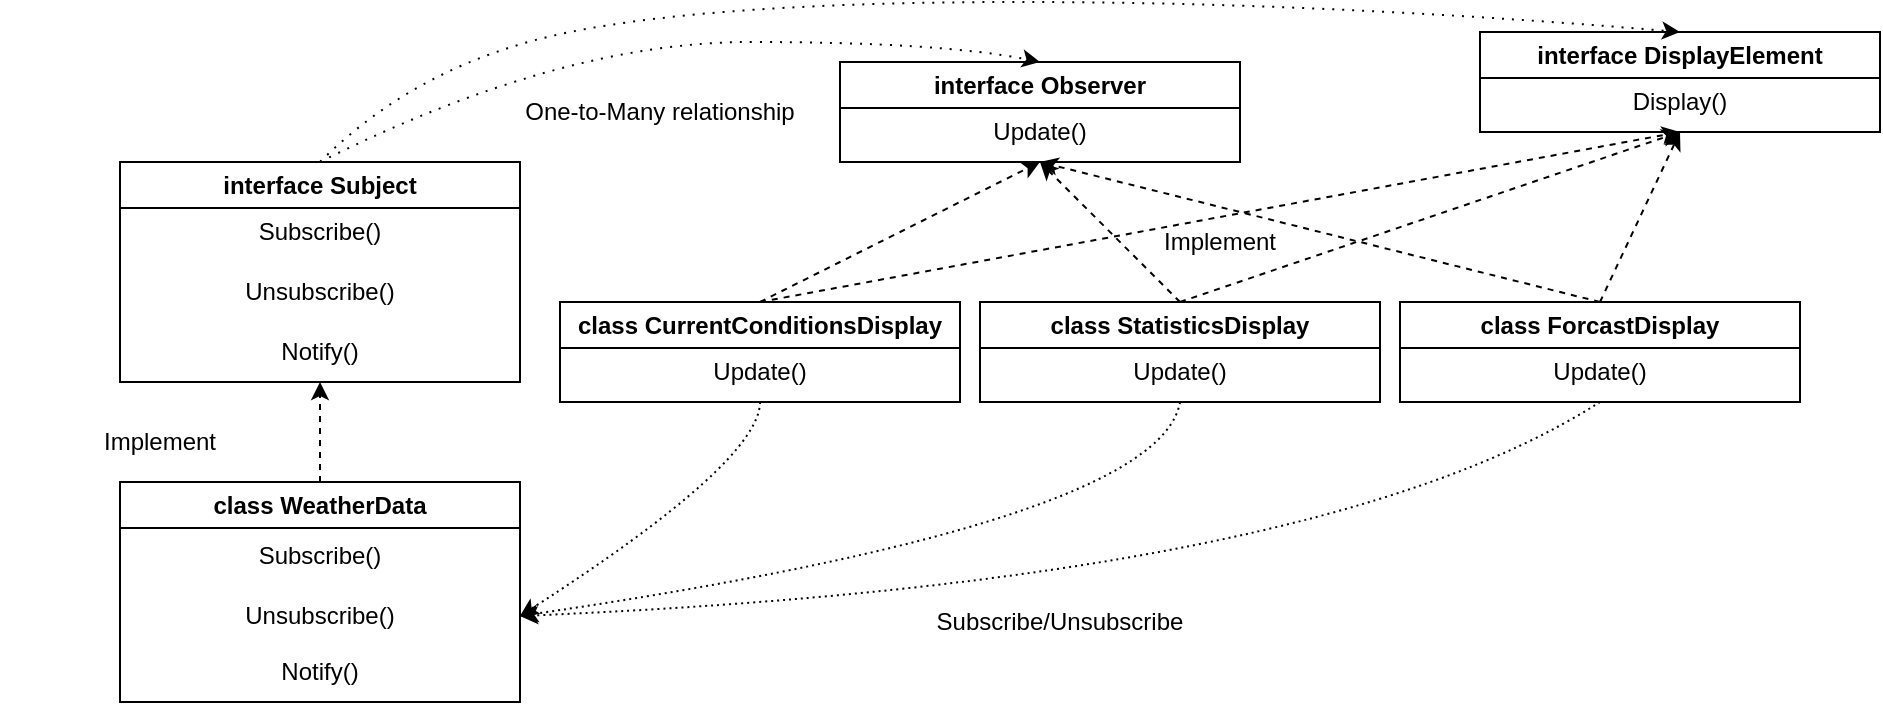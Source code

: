 <mxfile version="14.9.6" type="device"><diagram id="Of6AJXeTXYoRnhSjRkqO" name="Page-1"><mxGraphModel dx="1097" dy="960" grid="1" gridSize="10" guides="1" tooltips="1" connect="1" arrows="1" fold="1" page="1" pageScale="1" pageWidth="850" pageHeight="1100" math="0" shadow="0"><root><mxCell id="0"/><mxCell id="1" parent="0"/><mxCell id="S-OLjSvb9eHfXqggM21g-1" value="interface Subject" style="swimlane;whiteSpace=wrap;html=1;" vertex="1" parent="1"><mxGeometry x="130" y="380" width="200" height="110" as="geometry"><mxRectangle x="120" y="120" width="140" height="20" as="alternateBounds"/></mxGeometry></mxCell><mxCell id="S-OLjSvb9eHfXqggM21g-2" value="Notify()" style="text;html=1;strokeColor=none;fillColor=none;align=center;verticalAlign=middle;whiteSpace=wrap;rounded=0;" vertex="1" parent="S-OLjSvb9eHfXqggM21g-1"><mxGeometry y="80" width="200" height="30" as="geometry"/></mxCell><mxCell id="S-OLjSvb9eHfXqggM21g-3" value="Subscribe()" style="text;html=1;strokeColor=none;fillColor=none;align=center;verticalAlign=middle;whiteSpace=wrap;rounded=0;" vertex="1" parent="1"><mxGeometry x="130" y="400" width="200" height="30" as="geometry"/></mxCell><mxCell id="S-OLjSvb9eHfXqggM21g-4" value="Unsubscribe()" style="text;html=1;strokeColor=none;fillColor=none;align=center;verticalAlign=middle;whiteSpace=wrap;rounded=0;" vertex="1" parent="1"><mxGeometry x="130" y="430" width="200" height="30" as="geometry"/></mxCell><mxCell id="S-OLjSvb9eHfXqggM21g-5" value="interface Observer" style="swimlane;whiteSpace=wrap;html=1;" vertex="1" parent="1"><mxGeometry x="490" y="330" width="200" height="50" as="geometry"><mxRectangle x="120" y="120" width="140" height="20" as="alternateBounds"/></mxGeometry></mxCell><mxCell id="S-OLjSvb9eHfXqggM21g-6" value="Update()" style="text;html=1;strokeColor=none;fillColor=none;align=center;verticalAlign=middle;whiteSpace=wrap;rounded=0;" vertex="1" parent="S-OLjSvb9eHfXqggM21g-5"><mxGeometry y="20" width="200" height="30" as="geometry"/></mxCell><mxCell id="S-OLjSvb9eHfXqggM21g-7" value="class WeatherData" style="swimlane;whiteSpace=wrap;html=1;" vertex="1" parent="1"><mxGeometry x="130" y="540" width="200" height="110" as="geometry"><mxRectangle x="120" y="120" width="140" height="20" as="alternateBounds"/></mxGeometry></mxCell><mxCell id="S-OLjSvb9eHfXqggM21g-8" value="Notify()" style="text;html=1;strokeColor=none;fillColor=none;align=center;verticalAlign=middle;whiteSpace=wrap;rounded=0;" vertex="1" parent="S-OLjSvb9eHfXqggM21g-7"><mxGeometry y="80" width="200" height="30" as="geometry"/></mxCell><mxCell id="S-OLjSvb9eHfXqggM21g-9" value="Subscribe()" style="text;html=1;strokeColor=none;fillColor=none;align=center;verticalAlign=middle;whiteSpace=wrap;rounded=0;" vertex="1" parent="S-OLjSvb9eHfXqggM21g-7"><mxGeometry y="22" width="200" height="30" as="geometry"/></mxCell><mxCell id="S-OLjSvb9eHfXqggM21g-10" value="Unsubscribe()" style="text;html=1;strokeColor=none;fillColor=none;align=center;verticalAlign=middle;whiteSpace=wrap;rounded=0;" vertex="1" parent="S-OLjSvb9eHfXqggM21g-7"><mxGeometry y="52" width="200" height="30" as="geometry"/></mxCell><mxCell id="S-OLjSvb9eHfXqggM21g-11" value="class ForcastDisplay" style="swimlane;whiteSpace=wrap;html=1;" vertex="1" parent="1"><mxGeometry x="770" y="450" width="200" height="50" as="geometry"><mxRectangle x="120" y="120" width="140" height="20" as="alternateBounds"/></mxGeometry></mxCell><mxCell id="S-OLjSvb9eHfXqggM21g-12" value="Update()" style="text;html=1;strokeColor=none;fillColor=none;align=center;verticalAlign=middle;whiteSpace=wrap;rounded=0;" vertex="1" parent="S-OLjSvb9eHfXqggM21g-11"><mxGeometry y="20" width="200" height="30" as="geometry"/></mxCell><mxCell id="S-OLjSvb9eHfXqggM21g-13" value="class StatisticsDisplay" style="swimlane;whiteSpace=wrap;html=1;" vertex="1" parent="1"><mxGeometry x="560" y="450" width="200" height="50" as="geometry"><mxRectangle x="120" y="120" width="140" height="20" as="alternateBounds"/></mxGeometry></mxCell><mxCell id="S-OLjSvb9eHfXqggM21g-14" value="Update()" style="text;html=1;strokeColor=none;fillColor=none;align=center;verticalAlign=middle;whiteSpace=wrap;rounded=0;" vertex="1" parent="S-OLjSvb9eHfXqggM21g-13"><mxGeometry y="20" width="200" height="30" as="geometry"/></mxCell><mxCell id="S-OLjSvb9eHfXqggM21g-15" value="class CurrentConditionsDisplay" style="swimlane;whiteSpace=wrap;html=1;" vertex="1" parent="1"><mxGeometry x="350" y="450" width="200" height="50" as="geometry"><mxRectangle x="120" y="120" width="140" height="20" as="alternateBounds"/></mxGeometry></mxCell><mxCell id="S-OLjSvb9eHfXqggM21g-16" value="Update()" style="text;html=1;strokeColor=none;fillColor=none;align=center;verticalAlign=middle;whiteSpace=wrap;rounded=0;" vertex="1" parent="S-OLjSvb9eHfXqggM21g-15"><mxGeometry y="20" width="200" height="30" as="geometry"/></mxCell><mxCell id="S-OLjSvb9eHfXqggM21g-17" value="" style="endArrow=classic;html=1;rounded=0;exitX=0.5;exitY=0;exitDx=0;exitDy=0;dashed=1;entryX=0.5;entryY=1;entryDx=0;entryDy=0;" edge="1" parent="1" source="S-OLjSvb9eHfXqggM21g-15" target="S-OLjSvb9eHfXqggM21g-6"><mxGeometry width="50" height="50" relative="1" as="geometry"><mxPoint x="430" y="240" as="sourcePoint"/><mxPoint x="650" y="440" as="targetPoint"/></mxGeometry></mxCell><mxCell id="S-OLjSvb9eHfXqggM21g-18" value="" style="endArrow=classic;html=1;rounded=0;exitX=0.5;exitY=0;exitDx=0;exitDy=0;dashed=1;entryX=0.5;entryY=1;entryDx=0;entryDy=0;" edge="1" parent="1" source="S-OLjSvb9eHfXqggM21g-13" target="S-OLjSvb9eHfXqggM21g-6"><mxGeometry width="50" height="50" relative="1" as="geometry"><mxPoint x="460" y="460" as="sourcePoint"/><mxPoint x="660" y="430" as="targetPoint"/></mxGeometry></mxCell><mxCell id="S-OLjSvb9eHfXqggM21g-19" value="" style="endArrow=classic;html=1;rounded=0;exitX=0.5;exitY=0;exitDx=0;exitDy=0;dashed=1;entryX=0.5;entryY=1;entryDx=0;entryDy=0;" edge="1" parent="1" source="S-OLjSvb9eHfXqggM21g-11" target="S-OLjSvb9eHfXqggM21g-6"><mxGeometry width="50" height="50" relative="1" as="geometry"><mxPoint x="670" y="460" as="sourcePoint"/><mxPoint x="660" y="430" as="targetPoint"/></mxGeometry></mxCell><mxCell id="S-OLjSvb9eHfXqggM21g-20" value="" style="endArrow=classic;html=1;rounded=0;dashed=1;" edge="1" parent="1"><mxGeometry width="50" height="50" relative="1" as="geometry"><mxPoint x="230" y="540" as="sourcePoint"/><mxPoint x="230" y="490" as="targetPoint"/></mxGeometry></mxCell><mxCell id="S-OLjSvb9eHfXqggM21g-21" value="" style="curved=1;endArrow=classic;html=1;fontColor=none;exitX=0.5;exitY=0;exitDx=0;exitDy=0;entryX=0.5;entryY=0;entryDx=0;entryDy=0;dashed=1;dashPattern=1 4;" edge="1" parent="1" source="S-OLjSvb9eHfXqggM21g-1" target="S-OLjSvb9eHfXqggM21g-5"><mxGeometry width="50" height="50" relative="1" as="geometry"><mxPoint x="400" y="460" as="sourcePoint"/><mxPoint x="450" y="410" as="targetPoint"/><Array as="points"><mxPoint x="350" y="320"/><mxPoint x="540" y="320"/></Array></mxGeometry></mxCell><mxCell id="S-OLjSvb9eHfXqggM21g-22" value="One-to-Many relationship" style="text;html=1;strokeColor=none;fillColor=none;align=center;verticalAlign=middle;whiteSpace=wrap;rounded=0;fontColor=none;" vertex="1" parent="1"><mxGeometry x="320" y="345" width="160" height="20" as="geometry"/></mxCell><mxCell id="S-OLjSvb9eHfXqggM21g-23" value="" style="curved=1;endArrow=classic;html=1;dashed=1;dashPattern=1 2;fontColor=none;entryX=1;entryY=0.5;entryDx=0;entryDy=0;exitX=0.5;exitY=1;exitDx=0;exitDy=0;" edge="1" parent="1" source="S-OLjSvb9eHfXqggM21g-16" target="S-OLjSvb9eHfXqggM21g-10"><mxGeometry width="50" height="50" relative="1" as="geometry"><mxPoint x="420" y="560" as="sourcePoint"/><mxPoint x="470" y="510" as="targetPoint"/><Array as="points"><mxPoint x="450" y="530"/></Array></mxGeometry></mxCell><mxCell id="S-OLjSvb9eHfXqggM21g-24" value="" style="curved=1;endArrow=classic;html=1;dashed=1;dashPattern=1 2;fontColor=none;entryX=1;entryY=0.5;entryDx=0;entryDy=0;exitX=0.5;exitY=1;exitDx=0;exitDy=0;" edge="1" parent="1" source="S-OLjSvb9eHfXqggM21g-14" target="S-OLjSvb9eHfXqggM21g-10"><mxGeometry width="50" height="50" relative="1" as="geometry"><mxPoint x="460" y="510" as="sourcePoint"/><mxPoint x="340" y="617" as="targetPoint"/><Array as="points"><mxPoint x="650" y="560"/></Array></mxGeometry></mxCell><mxCell id="S-OLjSvb9eHfXqggM21g-25" value="" style="curved=1;endArrow=classic;html=1;dashed=1;dashPattern=1 2;fontColor=none;entryX=1;entryY=0.5;entryDx=0;entryDy=0;exitX=0.5;exitY=1;exitDx=0;exitDy=0;" edge="1" parent="1" source="S-OLjSvb9eHfXqggM21g-12" target="S-OLjSvb9eHfXqggM21g-10"><mxGeometry width="50" height="50" relative="1" as="geometry"><mxPoint x="670" y="510" as="sourcePoint"/><mxPoint x="340" y="617" as="targetPoint"/><Array as="points"><mxPoint x="730" y="590"/></Array></mxGeometry></mxCell><mxCell id="S-OLjSvb9eHfXqggM21g-26" value="Subscribe/Unsubscribe" style="text;html=1;strokeColor=none;fillColor=none;align=center;verticalAlign=middle;whiteSpace=wrap;rounded=0;fontColor=none;" vertex="1" parent="1"><mxGeometry x="520" y="600" width="160" height="20" as="geometry"/></mxCell><mxCell id="S-OLjSvb9eHfXqggM21g-27" value="interface DisplayElement" style="swimlane;whiteSpace=wrap;html=1;" vertex="1" parent="1"><mxGeometry x="810" y="315" width="200" height="50" as="geometry"><mxRectangle x="120" y="120" width="140" height="20" as="alternateBounds"/></mxGeometry></mxCell><mxCell id="S-OLjSvb9eHfXqggM21g-28" value="Display()" style="text;html=1;strokeColor=none;fillColor=none;align=center;verticalAlign=middle;whiteSpace=wrap;rounded=0;" vertex="1" parent="S-OLjSvb9eHfXqggM21g-27"><mxGeometry y="20" width="200" height="30" as="geometry"/></mxCell><mxCell id="S-OLjSvb9eHfXqggM21g-29" value="" style="endArrow=classic;html=1;rounded=0;exitX=0.5;exitY=0;exitDx=0;exitDy=0;dashed=1;entryX=0.5;entryY=1;entryDx=0;entryDy=0;" edge="1" parent="1" source="S-OLjSvb9eHfXqggM21g-11" target="S-OLjSvb9eHfXqggM21g-28"><mxGeometry width="50" height="50" relative="1" as="geometry"><mxPoint x="880" y="460" as="sourcePoint"/><mxPoint x="950" y="420" as="targetPoint"/></mxGeometry></mxCell><mxCell id="S-OLjSvb9eHfXqggM21g-30" value="" style="endArrow=classic;html=1;rounded=0;exitX=0.5;exitY=0;exitDx=0;exitDy=0;dashed=1;entryX=0.5;entryY=1;entryDx=0;entryDy=0;" edge="1" parent="1" source="S-OLjSvb9eHfXqggM21g-13" target="S-OLjSvb9eHfXqggM21g-28"><mxGeometry width="50" height="50" relative="1" as="geometry"><mxPoint x="880" y="460" as="sourcePoint"/><mxPoint x="920" y="400" as="targetPoint"/></mxGeometry></mxCell><mxCell id="S-OLjSvb9eHfXqggM21g-31" value="" style="endArrow=classic;html=1;rounded=0;exitX=0.5;exitY=0;exitDx=0;exitDy=0;dashed=1;entryX=0.5;entryY=1;entryDx=0;entryDy=0;" edge="1" parent="1" source="S-OLjSvb9eHfXqggM21g-15" target="S-OLjSvb9eHfXqggM21g-28"><mxGeometry width="50" height="50" relative="1" as="geometry"><mxPoint x="670" y="460" as="sourcePoint"/><mxPoint x="920" y="375" as="targetPoint"/></mxGeometry></mxCell><mxCell id="S-OLjSvb9eHfXqggM21g-32" value="Implement" style="text;html=1;strokeColor=none;fillColor=none;align=center;verticalAlign=middle;whiteSpace=wrap;rounded=0;fontColor=none;" vertex="1" parent="1"><mxGeometry x="600" y="410" width="160" height="20" as="geometry"/></mxCell><mxCell id="S-OLjSvb9eHfXqggM21g-33" value="" style="curved=1;endArrow=classic;html=1;fontColor=none;exitX=0.5;exitY=0;exitDx=0;exitDy=0;dashed=1;dashPattern=1 4;entryX=0.5;entryY=0;entryDx=0;entryDy=0;" edge="1" parent="1" source="S-OLjSvb9eHfXqggM21g-1" target="S-OLjSvb9eHfXqggM21g-27"><mxGeometry width="50" height="50" relative="1" as="geometry"><mxPoint x="240" y="390" as="sourcePoint"/><mxPoint x="850" y="300" as="targetPoint"/><Array as="points"><mxPoint x="280" y="330"/><mxPoint x="430" y="300"/><mxPoint x="730" y="300"/></Array></mxGeometry></mxCell><mxCell id="S-OLjSvb9eHfXqggM21g-34" value="Implement" style="text;html=1;strokeColor=none;fillColor=none;align=center;verticalAlign=middle;whiteSpace=wrap;rounded=0;fontColor=none;" vertex="1" parent="1"><mxGeometry x="70" y="510" width="160" height="20" as="geometry"/></mxCell></root></mxGraphModel></diagram></mxfile>